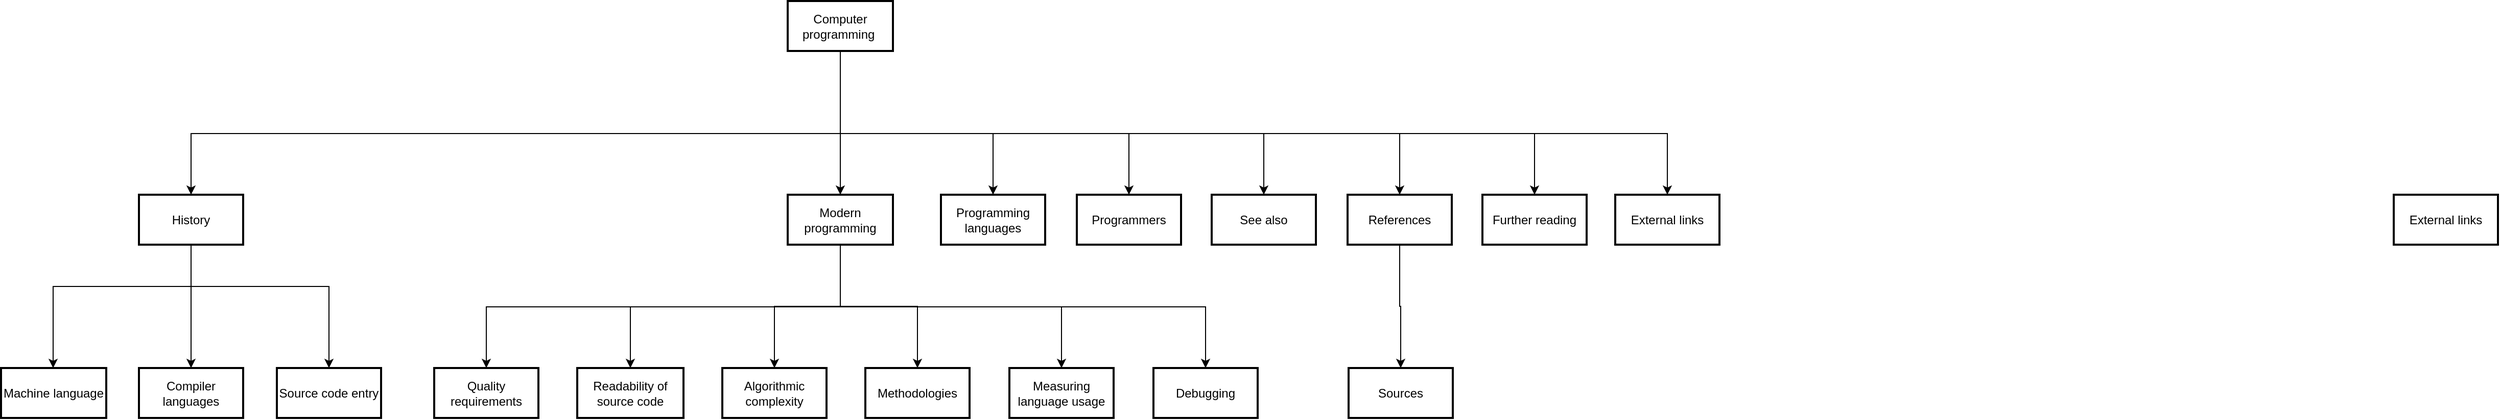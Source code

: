 <mxfile version="24.7.17">
  <diagram name="第 1 页" id="sbbsScFmpUs__Dtvj5mE">
    <mxGraphModel dx="2607" dy="1404" grid="1" gridSize="10" guides="1" tooltips="1" connect="1" arrows="1" fold="1" page="1" pageScale="1" pageWidth="827" pageHeight="1169" math="0" shadow="0">
      <root>
        <mxCell id="0" />
        <mxCell id="1" parent="0" />
        <mxCell id="xgrZuWi4colPHlhdQ5FL-65" style="edgeStyle=orthogonalEdgeStyle;rounded=0;orthogonalLoop=1;jettySize=auto;html=1;entryX=0.5;entryY=0;entryDx=0;entryDy=0;" edge="1" parent="1" source="2" target="xgrZuWi4colPHlhdQ5FL-35">
          <mxGeometry relative="1" as="geometry">
            <Array as="points">
              <mxPoint x="832" y="200" />
              <mxPoint x="1114" y="200" />
            </Array>
          </mxGeometry>
        </mxCell>
        <mxCell id="xgrZuWi4colPHlhdQ5FL-66" style="edgeStyle=orthogonalEdgeStyle;rounded=0;orthogonalLoop=1;jettySize=auto;html=1;entryX=0.5;entryY=0;entryDx=0;entryDy=0;" edge="1" parent="1" source="2" target="xgrZuWi4colPHlhdQ5FL-36">
          <mxGeometry relative="1" as="geometry">
            <Array as="points">
              <mxPoint x="832" y="200" />
              <mxPoint x="1246" y="200" />
            </Array>
          </mxGeometry>
        </mxCell>
        <mxCell id="xgrZuWi4colPHlhdQ5FL-67" style="edgeStyle=orthogonalEdgeStyle;rounded=0;orthogonalLoop=1;jettySize=auto;html=1;entryX=0.5;entryY=0;entryDx=0;entryDy=0;" edge="1" parent="1" source="2" target="xgrZuWi4colPHlhdQ5FL-37">
          <mxGeometry relative="1" as="geometry">
            <Array as="points">
              <mxPoint x="832" y="200" />
              <mxPoint x="1379" y="200" />
            </Array>
          </mxGeometry>
        </mxCell>
        <mxCell id="xgrZuWi4colPHlhdQ5FL-68" style="edgeStyle=orthogonalEdgeStyle;rounded=0;orthogonalLoop=1;jettySize=auto;html=1;entryX=0.5;entryY=0;entryDx=0;entryDy=0;" edge="1" parent="1" source="2" target="xgrZuWi4colPHlhdQ5FL-39">
          <mxGeometry relative="1" as="geometry">
            <Array as="points">
              <mxPoint x="832" y="200" />
              <mxPoint x="1511" y="200" />
            </Array>
          </mxGeometry>
        </mxCell>
        <mxCell id="xgrZuWi4colPHlhdQ5FL-69" style="edgeStyle=orthogonalEdgeStyle;rounded=0;orthogonalLoop=1;jettySize=auto;html=1;entryX=0.5;entryY=0;entryDx=0;entryDy=0;" edge="1" parent="1" source="2" target="xgrZuWi4colPHlhdQ5FL-61">
          <mxGeometry relative="1" as="geometry">
            <Array as="points">
              <mxPoint x="832" y="200" />
              <mxPoint x="1641" y="200" />
            </Array>
          </mxGeometry>
        </mxCell>
        <mxCell id="xgrZuWi4colPHlhdQ5FL-74" style="edgeStyle=orthogonalEdgeStyle;rounded=0;orthogonalLoop=1;jettySize=auto;html=1;entryX=0.5;entryY=0;entryDx=0;entryDy=0;" edge="1" parent="1" source="2" target="4">
          <mxGeometry relative="1" as="geometry" />
        </mxCell>
        <mxCell id="xgrZuWi4colPHlhdQ5FL-75" style="edgeStyle=orthogonalEdgeStyle;rounded=0;orthogonalLoop=1;jettySize=auto;html=1;" edge="1" parent="1" source="2" target="3">
          <mxGeometry relative="1" as="geometry">
            <Array as="points">
              <mxPoint x="832" y="200" />
              <mxPoint x="196" y="200" />
            </Array>
          </mxGeometry>
        </mxCell>
        <mxCell id="xgrZuWi4colPHlhdQ5FL-76" style="edgeStyle=orthogonalEdgeStyle;rounded=0;orthogonalLoop=1;jettySize=auto;html=1;" edge="1" parent="1" source="2" target="xgrZuWi4colPHlhdQ5FL-34">
          <mxGeometry relative="1" as="geometry">
            <Array as="points">
              <mxPoint x="832" y="200" />
              <mxPoint x="981" y="200" />
            </Array>
          </mxGeometry>
        </mxCell>
        <mxCell id="2" value="Computer programming " style="whiteSpace=wrap;strokeWidth=2;" parent="1" vertex="1">
          <mxGeometry x="780" y="70" width="103" height="49" as="geometry" />
        </mxCell>
        <mxCell id="xgrZuWi4colPHlhdQ5FL-46" value="" style="edgeStyle=orthogonalEdgeStyle;rounded=0;orthogonalLoop=1;jettySize=auto;html=1;" edge="1" parent="1" source="3" target="xgrZuWi4colPHlhdQ5FL-16">
          <mxGeometry relative="1" as="geometry">
            <Array as="points">
              <mxPoint x="196" y="350" />
              <mxPoint x="331" y="350" />
            </Array>
          </mxGeometry>
        </mxCell>
        <mxCell id="xgrZuWi4colPHlhdQ5FL-50" style="edgeStyle=orthogonalEdgeStyle;rounded=0;orthogonalLoop=1;jettySize=auto;html=1;" edge="1" parent="1" source="3" target="6">
          <mxGeometry relative="1" as="geometry" />
        </mxCell>
        <mxCell id="xgrZuWi4colPHlhdQ5FL-53" style="edgeStyle=orthogonalEdgeStyle;rounded=0;orthogonalLoop=1;jettySize=auto;html=1;" edge="1" parent="1" source="3" target="5">
          <mxGeometry relative="1" as="geometry">
            <Array as="points">
              <mxPoint x="196" y="350" />
              <mxPoint x="61" y="350" />
            </Array>
          </mxGeometry>
        </mxCell>
        <mxCell id="3" value="History" style="whiteSpace=wrap;strokeWidth=2;" parent="1" vertex="1">
          <mxGeometry x="145" y="260" width="102" height="49" as="geometry" />
        </mxCell>
        <mxCell id="xgrZuWi4colPHlhdQ5FL-43" value="" style="edgeStyle=orthogonalEdgeStyle;rounded=0;orthogonalLoop=1;jettySize=auto;html=1;" edge="1" parent="1" source="4" target="7">
          <mxGeometry relative="1" as="geometry">
            <Array as="points">
              <mxPoint x="832" y="370" />
              <mxPoint x="485" y="370" />
            </Array>
          </mxGeometry>
        </mxCell>
        <mxCell id="xgrZuWi4colPHlhdQ5FL-54" style="edgeStyle=orthogonalEdgeStyle;rounded=0;orthogonalLoop=1;jettySize=auto;html=1;" edge="1" parent="1" source="4" target="8">
          <mxGeometry relative="1" as="geometry">
            <Array as="points">
              <mxPoint x="832" y="370" />
              <mxPoint x="626" y="370" />
            </Array>
          </mxGeometry>
        </mxCell>
        <mxCell id="xgrZuWi4colPHlhdQ5FL-55" style="edgeStyle=orthogonalEdgeStyle;rounded=0;orthogonalLoop=1;jettySize=auto;html=1;entryX=0.5;entryY=0;entryDx=0;entryDy=0;" edge="1" parent="1" source="4" target="xgrZuWi4colPHlhdQ5FL-20">
          <mxGeometry relative="1" as="geometry" />
        </mxCell>
        <mxCell id="xgrZuWi4colPHlhdQ5FL-56" style="edgeStyle=orthogonalEdgeStyle;rounded=0;orthogonalLoop=1;jettySize=auto;html=1;" edge="1" parent="1" source="4" target="xgrZuWi4colPHlhdQ5FL-21">
          <mxGeometry relative="1" as="geometry" />
        </mxCell>
        <mxCell id="xgrZuWi4colPHlhdQ5FL-57" style="edgeStyle=orthogonalEdgeStyle;rounded=0;orthogonalLoop=1;jettySize=auto;html=1;" edge="1" parent="1" source="4" target="xgrZuWi4colPHlhdQ5FL-22">
          <mxGeometry relative="1" as="geometry">
            <Array as="points">
              <mxPoint x="832" y="370" />
              <mxPoint x="1048" y="370" />
            </Array>
          </mxGeometry>
        </mxCell>
        <mxCell id="xgrZuWi4colPHlhdQ5FL-58" style="edgeStyle=orthogonalEdgeStyle;rounded=0;orthogonalLoop=1;jettySize=auto;html=1;entryX=0.5;entryY=0;entryDx=0;entryDy=0;" edge="1" parent="1" source="4" target="xgrZuWi4colPHlhdQ5FL-23">
          <mxGeometry relative="1" as="geometry">
            <Array as="points">
              <mxPoint x="832" y="370" />
              <mxPoint x="1189" y="370" />
            </Array>
          </mxGeometry>
        </mxCell>
        <mxCell id="4" value="Modern programming" style="whiteSpace=wrap;strokeWidth=2;" parent="1" vertex="1">
          <mxGeometry x="780" y="260" width="103" height="49" as="geometry" />
        </mxCell>
        <mxCell id="5" value="Machine language" style="whiteSpace=wrap;strokeWidth=2;" parent="1" vertex="1">
          <mxGeometry x="10" y="430" width="103" height="49" as="geometry" />
        </mxCell>
        <mxCell id="6" value="Compiler languages" style="whiteSpace=wrap;strokeWidth=2;" parent="1" vertex="1">
          <mxGeometry x="145" y="430" width="102" height="49" as="geometry" />
        </mxCell>
        <mxCell id="7" value="Quality requirements" style="whiteSpace=wrap;strokeWidth=2;" parent="1" vertex="1">
          <mxGeometry x="434" y="430" width="102" height="49" as="geometry" />
        </mxCell>
        <mxCell id="8" value="Readability of source code" style="whiteSpace=wrap;strokeWidth=2;" parent="1" vertex="1">
          <mxGeometry x="574" y="430" width="104" height="49" as="geometry" />
        </mxCell>
        <mxCell id="xgrZuWi4colPHlhdQ5FL-16" value="Source code entry" style="whiteSpace=wrap;strokeWidth=2;" vertex="1" parent="1">
          <mxGeometry x="280" y="430" width="102" height="49" as="geometry" />
        </mxCell>
        <mxCell id="xgrZuWi4colPHlhdQ5FL-20" value="Algorithmic complexity" style="whiteSpace=wrap;strokeWidth=2;" vertex="1" parent="1">
          <mxGeometry x="716" y="430" width="102" height="49" as="geometry" />
        </mxCell>
        <mxCell id="xgrZuWi4colPHlhdQ5FL-21" value="Methodologies" style="whiteSpace=wrap;strokeWidth=2;" vertex="1" parent="1">
          <mxGeometry x="856" y="430" width="102" height="49" as="geometry" />
        </mxCell>
        <mxCell id="xgrZuWi4colPHlhdQ5FL-22" value="Measuring language usage" style="whiteSpace=wrap;strokeWidth=2;" vertex="1" parent="1">
          <mxGeometry x="997" y="430" width="102" height="49" as="geometry" />
        </mxCell>
        <mxCell id="xgrZuWi4colPHlhdQ5FL-23" value="Debugging" style="whiteSpace=wrap;strokeWidth=2;" vertex="1" parent="1">
          <mxGeometry x="1138" y="430" width="102" height="49" as="geometry" />
        </mxCell>
        <mxCell id="xgrZuWi4colPHlhdQ5FL-34" value="Programming languages" style="whiteSpace=wrap;strokeWidth=2;" vertex="1" parent="1">
          <mxGeometry x="930" y="260" width="102" height="49" as="geometry" />
        </mxCell>
        <mxCell id="xgrZuWi4colPHlhdQ5FL-35" value="Programmers" style="whiteSpace=wrap;strokeWidth=2;" vertex="1" parent="1">
          <mxGeometry x="1063" y="260" width="102" height="49" as="geometry" />
        </mxCell>
        <mxCell id="xgrZuWi4colPHlhdQ5FL-36" value="See also" style="whiteSpace=wrap;strokeWidth=2;" vertex="1" parent="1">
          <mxGeometry x="1195" y="260" width="102" height="49" as="geometry" />
        </mxCell>
        <mxCell id="xgrZuWi4colPHlhdQ5FL-60" style="edgeStyle=orthogonalEdgeStyle;rounded=0;orthogonalLoop=1;jettySize=auto;html=1;entryX=0.5;entryY=0;entryDx=0;entryDy=0;" edge="1" parent="1" source="xgrZuWi4colPHlhdQ5FL-37" target="xgrZuWi4colPHlhdQ5FL-38">
          <mxGeometry relative="1" as="geometry" />
        </mxCell>
        <mxCell id="xgrZuWi4colPHlhdQ5FL-37" value="References" style="whiteSpace=wrap;strokeWidth=2;" vertex="1" parent="1">
          <mxGeometry x="1328" y="260" width="102" height="49" as="geometry" />
        </mxCell>
        <mxCell id="xgrZuWi4colPHlhdQ5FL-38" value="Sources" style="whiteSpace=wrap;strokeWidth=2;" vertex="1" parent="1">
          <mxGeometry x="1329" y="430" width="102" height="49" as="geometry" />
        </mxCell>
        <mxCell id="xgrZuWi4colPHlhdQ5FL-39" value="Further reading" style="whiteSpace=wrap;strokeWidth=2;" vertex="1" parent="1">
          <mxGeometry x="1460" y="260" width="102" height="49" as="geometry" />
        </mxCell>
        <mxCell id="xgrZuWi4colPHlhdQ5FL-40" value="External links" style="whiteSpace=wrap;strokeWidth=2;" vertex="1" parent="1">
          <mxGeometry x="2352" y="260" width="102" height="49" as="geometry" />
        </mxCell>
        <mxCell id="xgrZuWi4colPHlhdQ5FL-61" value="External links" style="whiteSpace=wrap;strokeWidth=2;" vertex="1" parent="1">
          <mxGeometry x="1590" y="260" width="102" height="49" as="geometry" />
        </mxCell>
      </root>
    </mxGraphModel>
  </diagram>
</mxfile>
